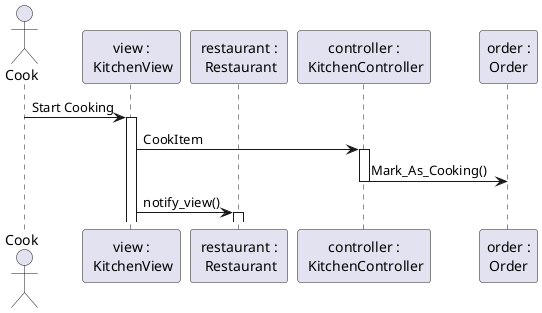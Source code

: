 @startuml
'https://plantuml.com/sequence-diagram

'autonumber
actor Cook
participant "view :\n KitchenView" as view
participant "restaurant :\n  Restaurant " as restaurant
participant "controller :\n KitchenController" as controller
participant "order :\nOrder" as order


Cook -> view ++: Start Cooking
view ->controller++: CookItem
controller->order --: Mark_As_Cooking()
view -> restaurant ++: notify_view()




@enduml